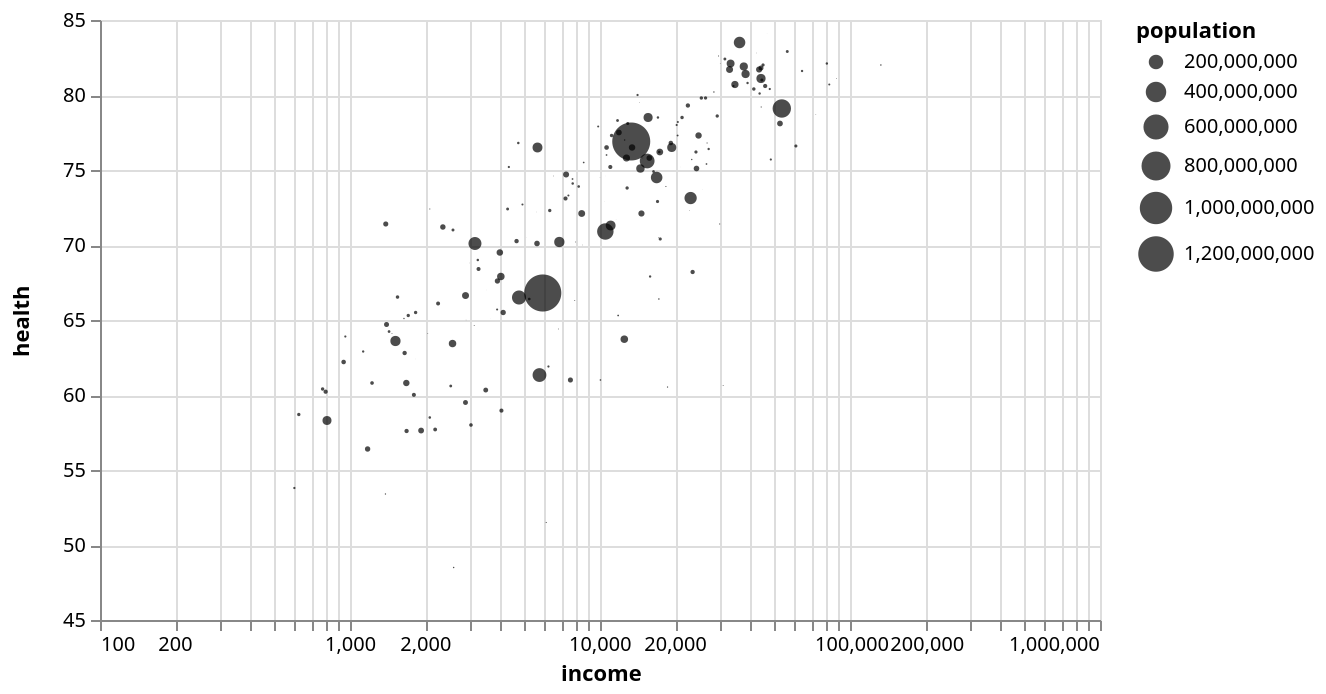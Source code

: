 {"$schema": "https://vega.github.io/schema/vega-lite/v4.json", "description": "A bubble plot showing the correlation between health and income for 187 countries in the world (modified from an example in Lisa Charlotte Rost's blog post 'One Chart, Twelve Charting Libraries' --http://lisacharlotterost.github.io/2016/05/17/one-chart-code/).", "width": 500, "height": 300, "data": {"values": [{"country": "Afghanistan", "income": 1925, "health": 57.63, "population": 32526562}, {"country": "Albania", "income": 10620, "health": 76.0, "population": 2896679}, {"country": "Algeria", "income": 13434, "health": 76.5, "population": 39666519}, {"country": "Andorra", "income": 46577, "health": 84.1, "population": 70473}, {"country": "Angola", "income": 7615, "health": 61.0, "population": 25021974}, {"country": "Antigua and Barbuda", "income": 21049, "health": 75.2, "population": 91818}, {"country": "Argentina", "income": 17344, "health": 76.2, "population": 43416755}, {"country": "Armenia", "income": 7763, "health": 74.4, "population": 3017712}, {"country": "Australia", "income": 44056, "health": 81.8, "population": 23968973}, {"country": "Austria", "income": 44401, "health": 81.0, "population": 8544586}, {"country": "Azerbaijan", "income": 16986, "health": 72.9, "population": 9753968}, {"country": "Bahamas", "income": 22818, "health": 72.3, "population": 388019}, {"country": "Bahrain", "income": 44138, "health": 79.2, "population": 1377237}, {"country": "Bangladesh", "income": 3161, "health": 70.1, "population": 160995642}, {"country": "Barbados", "income": 12984, "health": 75.8, "population": 284215}, {"country": "Belarus", "income": 17415, "health": 70.4, "population": 9495826}, {"country": "Belgium", "income": 41240, "health": 80.4, "population": 11299192}, {"country": "Belize", "income": 8501, "health": 70.0, "population": 359287}, {"country": "Benin", "income": 1830, "health": 65.5, "population": 10879829}, {"country": "Bhutan", "income": 7983, "health": 70.2, "population": 774830}, {"country": "Bolivia", "income": 6295, "health": 72.3, "population": 10724705}, {"country": "Bosnia and Herzegovina", "income": 9833, "health": 77.9, "population": 3810416}, {"country": "Botswana", "income": 17196, "health": 66.4, "population": 2262485}, {"country": "Brazil", "income": 15441, "health": 75.6, "population": 207847528}, {"country": "Brunei", "income": 73003, "health": 78.7, "population": 423188}, {"country": "Bulgaria", "income": 16371, "health": 74.9, "population": 7149787}, {"country": "Burkina Faso", "income": 1654, "health": 62.8, "population": 18105570}, {"country": "Burundi", "income": 777, "health": 60.4, "population": 11178921}, {"country": "Cambodia", "income": 3267, "health": 68.4, "population": 15577899}, {"country": "Cameroon", "income": 2897, "health": 59.5, "population": 23344179}, {"country": "Canada", "income": 43294, "health": 81.7, "population": 35939927}, {"country": "Cape Verde", "income": 6514, "health": 74.6, "population": 520502}, {"country": "Central African Republic", "income": 599, "health": 53.8, "population": 4900274}, {"country": "Chad", "income": 2191, "health": 57.7, "population": 14037472}, {"country": "Chile", "income": 22465, "health": 79.3, "population": 17948141}, {"country": "China", "income": 13334, "health": 76.9, "population": 1376048943}, {"country": "Colombia", "income": 12761, "health": 75.8, "population": 48228704}, {"country": "Comoros", "income": 1472, "health": 64.1, "population": 788474}, {"country": "Congo, Dem. Rep.", "income": 809, "health": 58.3, "population": 77266814}, {"country": "Congo, Rep.", "income": 6220, "health": 61.9, "population": 4620330}, {"country": "Costa Rica", "income": 14132, "health": 80.0, "population": 4807850}, {"country": "Cote d'Ivoire", "income": 3491, "health": 60.33, "population": 22701556}, {"country": "Croatia", "income": 20260, "health": 78.0, "population": 4240317}, {"country": "Cuba", "income": 21291, "health": 78.5, "population": 11389562}, {"country": "Cyprus", "income": 29797, "health": 82.6, "population": 1165300}, {"country": "Czech Republic", "income": 29437, "health": 78.6, "population": 10543186}, {"country": "Denmark", "income": 43495, "health": 80.1, "population": 5669081}, {"country": "Djibouti", "income": 3139, "health": 64.63, "population": 887861}, {"country": "Dominica", "income": 10503, "health": 74.6, "population": 72680}, {"country": "Dominican Republic", "income": 12837, "health": 73.8, "population": 10528391}, {"country": "Ecuador", "income": 10996, "health": 75.2, "population": 16144363}, {"country": "Egypt", "income": 11031, "health": 71.3, "population": 91508084}, {"country": "El Salvador", "income": 7776, "health": 74.1, "population": 6126583}, {"country": "Equatorial Guinea", "income": 31087, "health": 60.63, "population": 845060}, {"country": "Eritrea", "income": 1129, "health": 62.9, "population": 5227791}, {"country": "Estonia", "income": 26812, "health": 76.8, "population": 1312558}, {"country": "Ethiopia", "income": 1520, "health": 63.6, "population": 99390750}, {"country": "Fiji", "income": 7925, "health": 66.3, "population": 892145}, {"country": "Finland", "income": 38923, "health": 80.8, "population": 5503457}, {"country": "France", "income": 37599, "health": 81.9, "population": 64395345}, {"country": "Gabon", "income": 18627, "health": 60.53, "population": 1725292}, {"country": "Gambia", "income": 1644, "health": 65.1, "population": 1990924}, {"country": "Georgia", "income": 7474, "health": 73.3, "population": 3999812}, {"country": "Germany", "income": 44053, "health": 81.1, "population": 80688545}, {"country": "Ghana", "income": 4099, "health": 65.5, "population": 27409893}, {"country": "Greece", "income": 25430, "health": 79.8, "population": 10954617}, {"country": "Grenada", "income": 11593, "health": 71.7, "population": 106825}, {"country": "Guatemala", "income": 7279, "health": 73.1, "population": 16342897}, {"country": "Guinea", "income": 1225, "health": 60.8, "population": 12608590}, {"country": "Guinea-Bissau", "income": 1386, "health": 53.4, "population": 1844325}, {"country": "Guyana", "income": 6816, "health": 64.4, "population": 767085}, {"country": "Haiti", "income": 1710, "health": 65.3, "population": 10711067}, {"country": "Honduras", "income": 4270, "health": 72.4, "population": 8075060}, {"country": "Hungary", "income": 24200, "health": 76.2, "population": 9855023}, {"country": "Iceland", "income": 42182, "health": 82.8, "population": 329425}, {"country": "India", "income": 5903, "health": 66.8, "population": 1311050527}, {"country": "Indonesia", "income": 10504, "health": 70.9, "population": 257563815}, {"country": "Iran", "income": 15573, "health": 78.5, "population": 79109272}, {"country": "Iraq", "income": 14646, "health": 72.1, "population": 36423395}, {"country": "Ireland", "income": 47758, "health": 80.4, "population": 4688465}, {"country": "Israel", "income": 31590, "health": 82.4, "population": 8064036}, {"country": "Italy", "income": 33297, "health": 82.1, "population": 59797685}, {"country": "Jamaica", "income": 8606, "health": 75.5, "population": 2793335}, {"country": "Japan", "income": 36162, "health": 83.5, "population": 126573481}, {"country": "Jordan", "income": 11752, "health": 78.3, "population": 7594547}, {"country": "Kazakhstan", "income": 23468, "health": 68.2, "population": 17625226}, {"country": "Kenya", "income": 2898, "health": 66.63, "population": 46050302}, {"country": "Kiribati", "income": 1824, "health": 62.4, "population": 112423}, {"country": "Kuwait", "income": 82633, "health": 80.7, "population": 3892115}, {"country": "Kyrgyz Republic", "income": 3245, "health": 69.0, "population": 5939962}, {"country": "Lao", "income": 5212, "health": 66.4, "population": 6802023}, {"country": "Latvia", "income": 23282, "health": 75.7, "population": 1970503}, {"country": "Lebanon", "income": 17050, "health": 78.5, "population": 5850743}, {"country": "Lesotho", "income": 2598, "health": 48.5, "population": 2135022}, {"country": "Liberia", "income": 958, "health": 63.9, "population": 4503438}, {"country": "Libya", "income": 17261, "health": 76.2, "population": 6278438}, {"country": "Lithuania", "income": 26665, "health": 75.4, "population": 2878405}, {"country": "Luxembourg", "income": 88314, "health": 81.1, "population": 567110}, {"country": "Macedonia, FYR", "income": 12547, "health": 77.0, "population": 2078453}, {"country": "Madagascar", "income": 1400, "health": 64.7, "population": 24235390}, {"country": "Malawi", "income": 799, "health": 60.22, "population": 17215232}, {"country": "Malaysia", "income": 24320, "health": 75.1, "population": 30331007}, {"country": "Maldives", "income": 14408, "health": 79.5, "population": 363657}, {"country": "Mali", "income": 1684, "health": 57.6, "population": 17599694}, {"country": "Malta", "income": 30265, "health": 82.1, "population": 418670}, {"country": "Marshall Islands", "income": 3661, "health": 65.1, "population": 52993}, {"country": "Mauritania", "income": 3877, "health": 65.7, "population": 4067564}, {"country": "Mauritius", "income": 18350, "health": 73.9, "population": 1273212}, {"country": "Mexico", "income": 16850, "health": 74.5, "population": 127017224}, {"country": "Micronesia, Fed. Sts.", "income": 3510, "health": 67.0, "population": 104460}, {"country": "Moldova", "income": 4896, "health": 72.7, "population": 4068897}, {"country": "Mongolia", "income": 11819, "health": 65.3, "population": 2959134}, {"country": "Montenegro", "income": 14833, "health": 75.8, "population": 625781}, {"country": "Morocco", "income": 7319, "health": 74.7, "population": 34377511}, {"country": "Mozambique", "income": 1176, "health": 56.4, "population": 27977863}, {"country": "Myanmar", "income": 4012, "health": 67.9, "population": 53897154}, {"country": "Namibia", "income": 10040, "health": 61.0, "population": 2458830}, {"country": "Nepal", "income": 2352, "health": 71.2, "population": 28513700}, {"country": "Netherlands", "income": 45784, "health": 80.6, "population": 16924929}, {"country": "New Zealand", "income": 34186, "health": 80.6, "population": 4528526}, {"country": "Nicaragua", "income": 4712, "health": 76.8, "population": 6082032}, {"country": "Niger", "income": 943, "health": 62.2, "population": 19899120}, {"country": "Nigeria", "income": 5727, "health": 61.33, "population": 182201962}, {"country": "North Korea", "income": 1390, "health": 71.4, "population": 25155317}, {"country": "Norway", "income": 64304, "health": 81.6, "population": 5210967}, {"country": "Oman", "income": 48226, "health": 75.7, "population": 4490541}, {"country": "Pakistan", "income": 4743, "health": 66.5, "population": 188924874}, {"country": "Panama", "income": 20485, "health": 78.2, "population": 3929141}, {"country": "Papua New Guinea", "income": 2529, "health": 60.6, "population": 7619321}, {"country": "Paraguay", "income": 8219, "health": 73.9, "population": 6639123}, {"country": "Peru", "income": 11903, "health": 77.5, "population": 31376670}, {"country": "Philippines", "income": 6876, "health": 70.2, "population": 100699395}, {"country": "Poland", "income": 24787, "health": 77.3, "population": 38611794}, {"country": "Portugal", "income": 26437, "health": 79.8, "population": 10349803}, {"country": "Qatar", "income": 132877, "health": 82.0, "population": 2235355}, {"country": "Romania", "income": 19203, "health": 76.8, "population": 19511324}, {"country": "Russia", "income": 23038, "health": 73.13, "population": 143456918}, {"country": "Rwanda", "income": 1549, "health": 66.53, "population": 11609666}, {"country": "Samoa", "income": 5558, "health": 72.2, "population": 193228}, {"country": "Sao Tome and Principe", "income": 3003, "health": 68.8, "population": 190344}, {"country": "Saudi Arabia", "income": 52469, "health": 78.1, "population": 31540372}, {"country": "Senegal", "income": 2251, "health": 66.1, "population": 15129273}, {"country": "Serbia", "income": 12908, "health": 78.1, "population": 8850975}, {"country": "Seychelles", "income": 25684, "health": 73.7, "population": 96471}, {"country": "Sierra Leone", "income": 2085, "health": 58.5, "population": 6453184}, {"country": "Singapore", "income": 80794, "health": 82.1, "population": 5603740}, {"country": "Slovak Republic", "income": 27204, "health": 76.4, "population": 5426258}, {"country": "Slovenia", "income": 28550, "health": 80.2, "population": 2067526}, {"country": "Solomon Islands", "income": 2047, "health": 64.1, "population": 583591}, {"country": "Somalia", "income": 624, "health": 58.7, "population": 10787104}, {"country": "South Africa", "income": 12509, "health": 63.72, "population": 54490406}, {"country": "South Korea", "income": 34644, "health": 80.7, "population": 50293439}, {"country": "South Sudan", "income": 3047, "health": 58.0, "population": 12339812}, {"country": "Spain", "income": 32979, "health": 81.7, "population": 46121699}, {"country": "Sri Lanka", "income": 10624, "health": 76.5, "population": 20715010}, {"country": "St. Lucia", "income": 9997, "health": 74.5, "population": 184999}, {"country": "St. Vincent and the Grenadines", "income": 10435, "health": 72.9, "population": 109462}, {"country": "Sudan", "income": 3975, "health": 69.5, "population": 40234882}, {"country": "Suriname", "income": 17125, "health": 70.5, "population": 542975}, {"country": "Swaziland", "income": 6095, "health": 51.5, "population": 1286970}, {"country": "Sweden", "income": 44892, "health": 82.0, "population": 9779426}, {"country": "Switzerland", "income": 56118, "health": 82.9, "population": 8298663}, {"country": "Syria", "income": 4637, "health": 70.26, "population": 18502413}, {"country": "Tajikistan", "income": 2582, "health": 71.0, "population": 8481855}, {"country": "Tanzania", "income": 2571, "health": 63.43, "population": 53470420}, {"country": "Thailand", "income": 14512, "health": 75.1, "population": 67959359}, {"country": "Timor-Leste", "income": 2086, "health": 72.4, "population": 1184765}, {"country": "Togo", "income": 1433, "health": 64.23, "population": 7304578}, {"country": "Tonga", "income": 5069, "health": 70.5, "population": 106170}, {"country": "Trinidad and Tobago", "income": 30113, "health": 71.4, "population": 1360088}, {"country": "Tunisia", "income": 11126, "health": 77.3, "population": 11253554}, {"country": "Turkey", "income": 19360, "health": 76.5, "population": 78665830}, {"country": "Turkmenistan", "income": 15865, "health": 67.9, "population": 5373502}, {"country": "Uganda", "income": 1680, "health": 60.8, "population": 39032383}, {"country": "Ukraine", "income": 8449, "health": 72.1, "population": 44823765}, {"country": "United Arab Emirates", "income": 60749, "health": 76.6, "population": 9156963}, {"country": "United Kingdom", "income": 38225, "health": 81.4, "population": 64715810}, {"country": "United States", "income": 53354, "health": 79.1, "population": 321773631}, {"country": "Uruguay", "income": 20438, "health": 77.3, "population": 3431555}, {"country": "Uzbekistan", "income": 5598, "health": 70.1, "population": 29893488}, {"country": "Vanuatu", "income": 2912, "health": 65.0, "population": 264652}, {"country": "Venezuela", "income": 15753, "health": 75.8, "population": 31108083}, {"country": "Vietnam", "income": 5623, "health": 76.5, "population": 93447601}, {"country": "West Bank and Gaza", "income": 4319, "health": 75.2, "population": 4668466}, {"country": "Yemen", "income": 3887, "health": 67.6, "population": 26832215}, {"country": "Zambia", "income": 4034, "health": 58.96, "population": 16211767}, {"country": "Zimbabwe", "income": 1801, "health": 60.01, "population": 15602751}]}, "selection": {"view": {"type": "interval", "bind": "scales"}}, "mark": "circle", "encoding": {"y": {"field": "health", "type": "quantitative", "scale": {"zero": false}, "axis": {"minExtent": 30}}, "x": {"field": "income", "scale": {"type": "log"}}, "size": {"field": "population", "type": "quantitative"}, "color": {"value": "#000"}}}